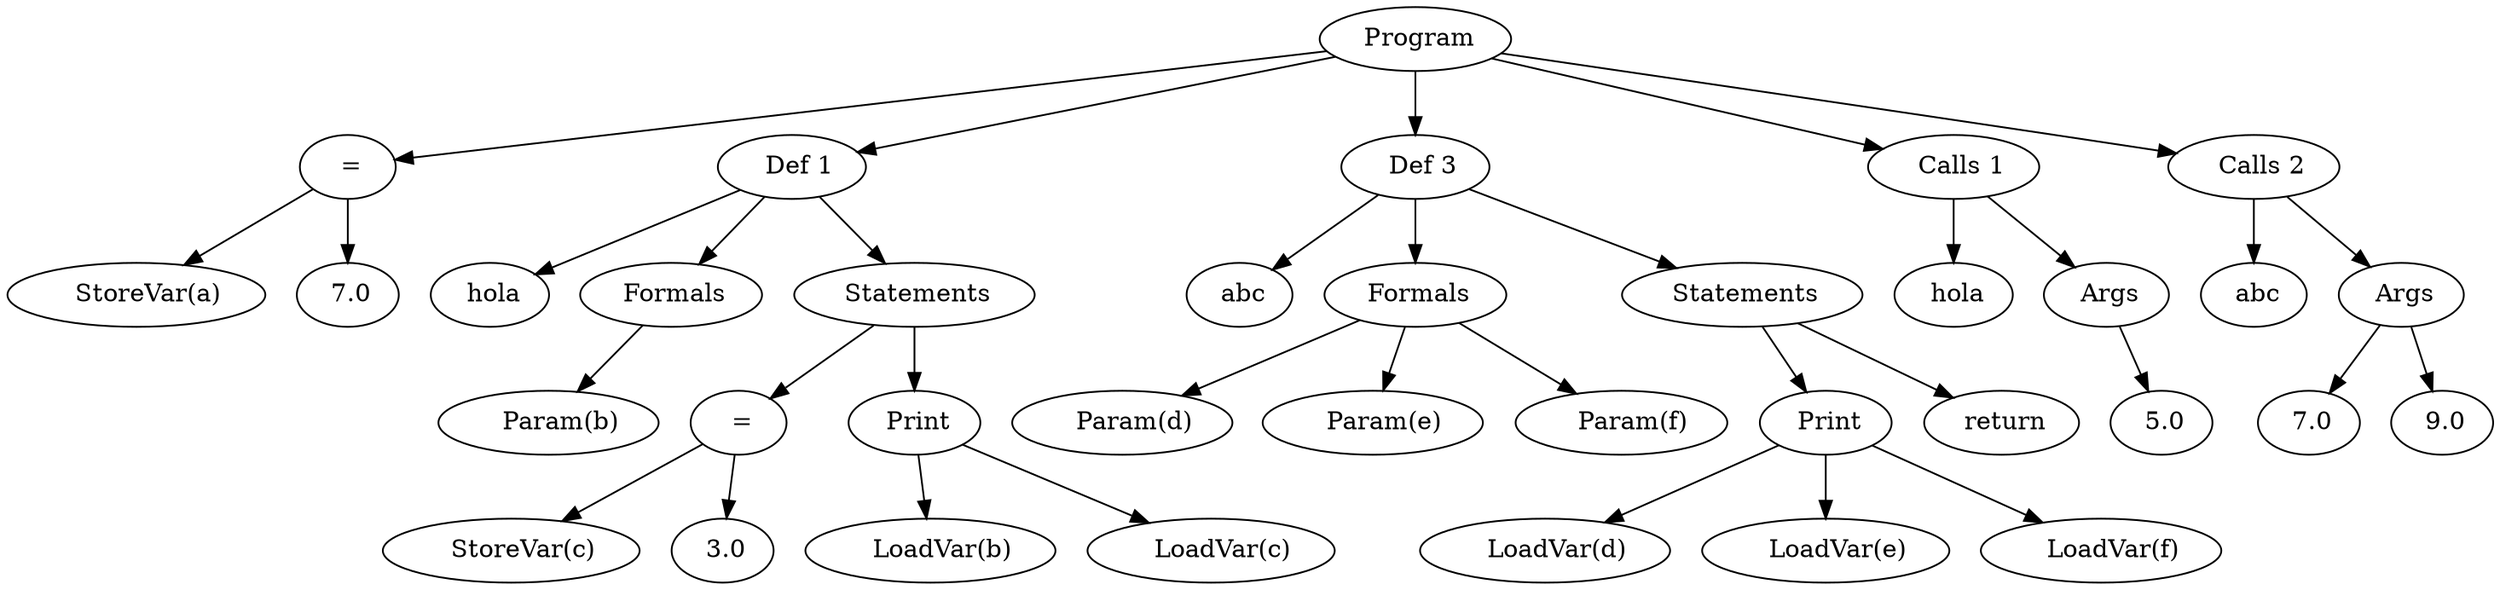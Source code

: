 // Compilador
digraph {
	n1 [label=" Program"]
	n2 [label=" ="]
	n3 [label="   StoreVar(a)"]
	n4 [label=" 7.0"]
		n2 -> n3
		n2 -> n4
		n1 -> n2
	n5 [label="  Def 1"]
	n6 [label=" hola"]
	n7 [label=" Formals"]
	n8 [label="   Param(b)"]
		n7 -> n8
	n9 [label=" Statements"]
	n10 [label=" ="]
	n11 [label="   StoreVar(c)"]
	n12 [label=" 3.0"]
		n10 -> n11
		n10 -> n12
		n9 -> n10
	n13 [label=" Print"]
	n14 [label="   LoadVar(b)"]
		n13 -> n14
	n15 [label="   LoadVar(c)"]
		n13 -> n15
		n9 -> n13
		n5 -> n6
		n5 -> n7
		n5 -> n9
		n1 -> n5
	n16 [label="  Def 3"]
	n17 [label=" abc"]
	n18 [label=" Formals"]
	n19 [label="   Param(d)"]
		n18 -> n19
	n20 [label="   Param(e)"]
		n18 -> n20
	n21 [label="   Param(f)"]
		n18 -> n21
	n22 [label=" Statements"]
	n23 [label=" Print"]
	n24 [label="   LoadVar(d)"]
		n23 -> n24
	n25 [label="   LoadVar(e)"]
		n23 -> n25
	n26 [label="   LoadVar(f)"]
		n23 -> n26
		n22 -> n23
	n27 [label=" return"]
		n22 -> n27
		n16 -> n17
		n16 -> n18
		n16 -> n22
		n1 -> n16
	n28 [label="  Calls 1"]
	n29 [label=" hola"]
	n30 [label=" Args"]
	n31 [label=" 5.0"]
		n30 -> n31
		n28 -> n29
		n28 -> n30
		n1 -> n28
	n32 [label="  Calls 2"]
	n33 [label=" abc"]
	n34 [label=" Args"]
	n35 [label=" 7.0"]
		n34 -> n35
	n36 [label=" 9.0"]
		n34 -> n36
		n32 -> n33
		n32 -> n34
		n1 -> n32
}